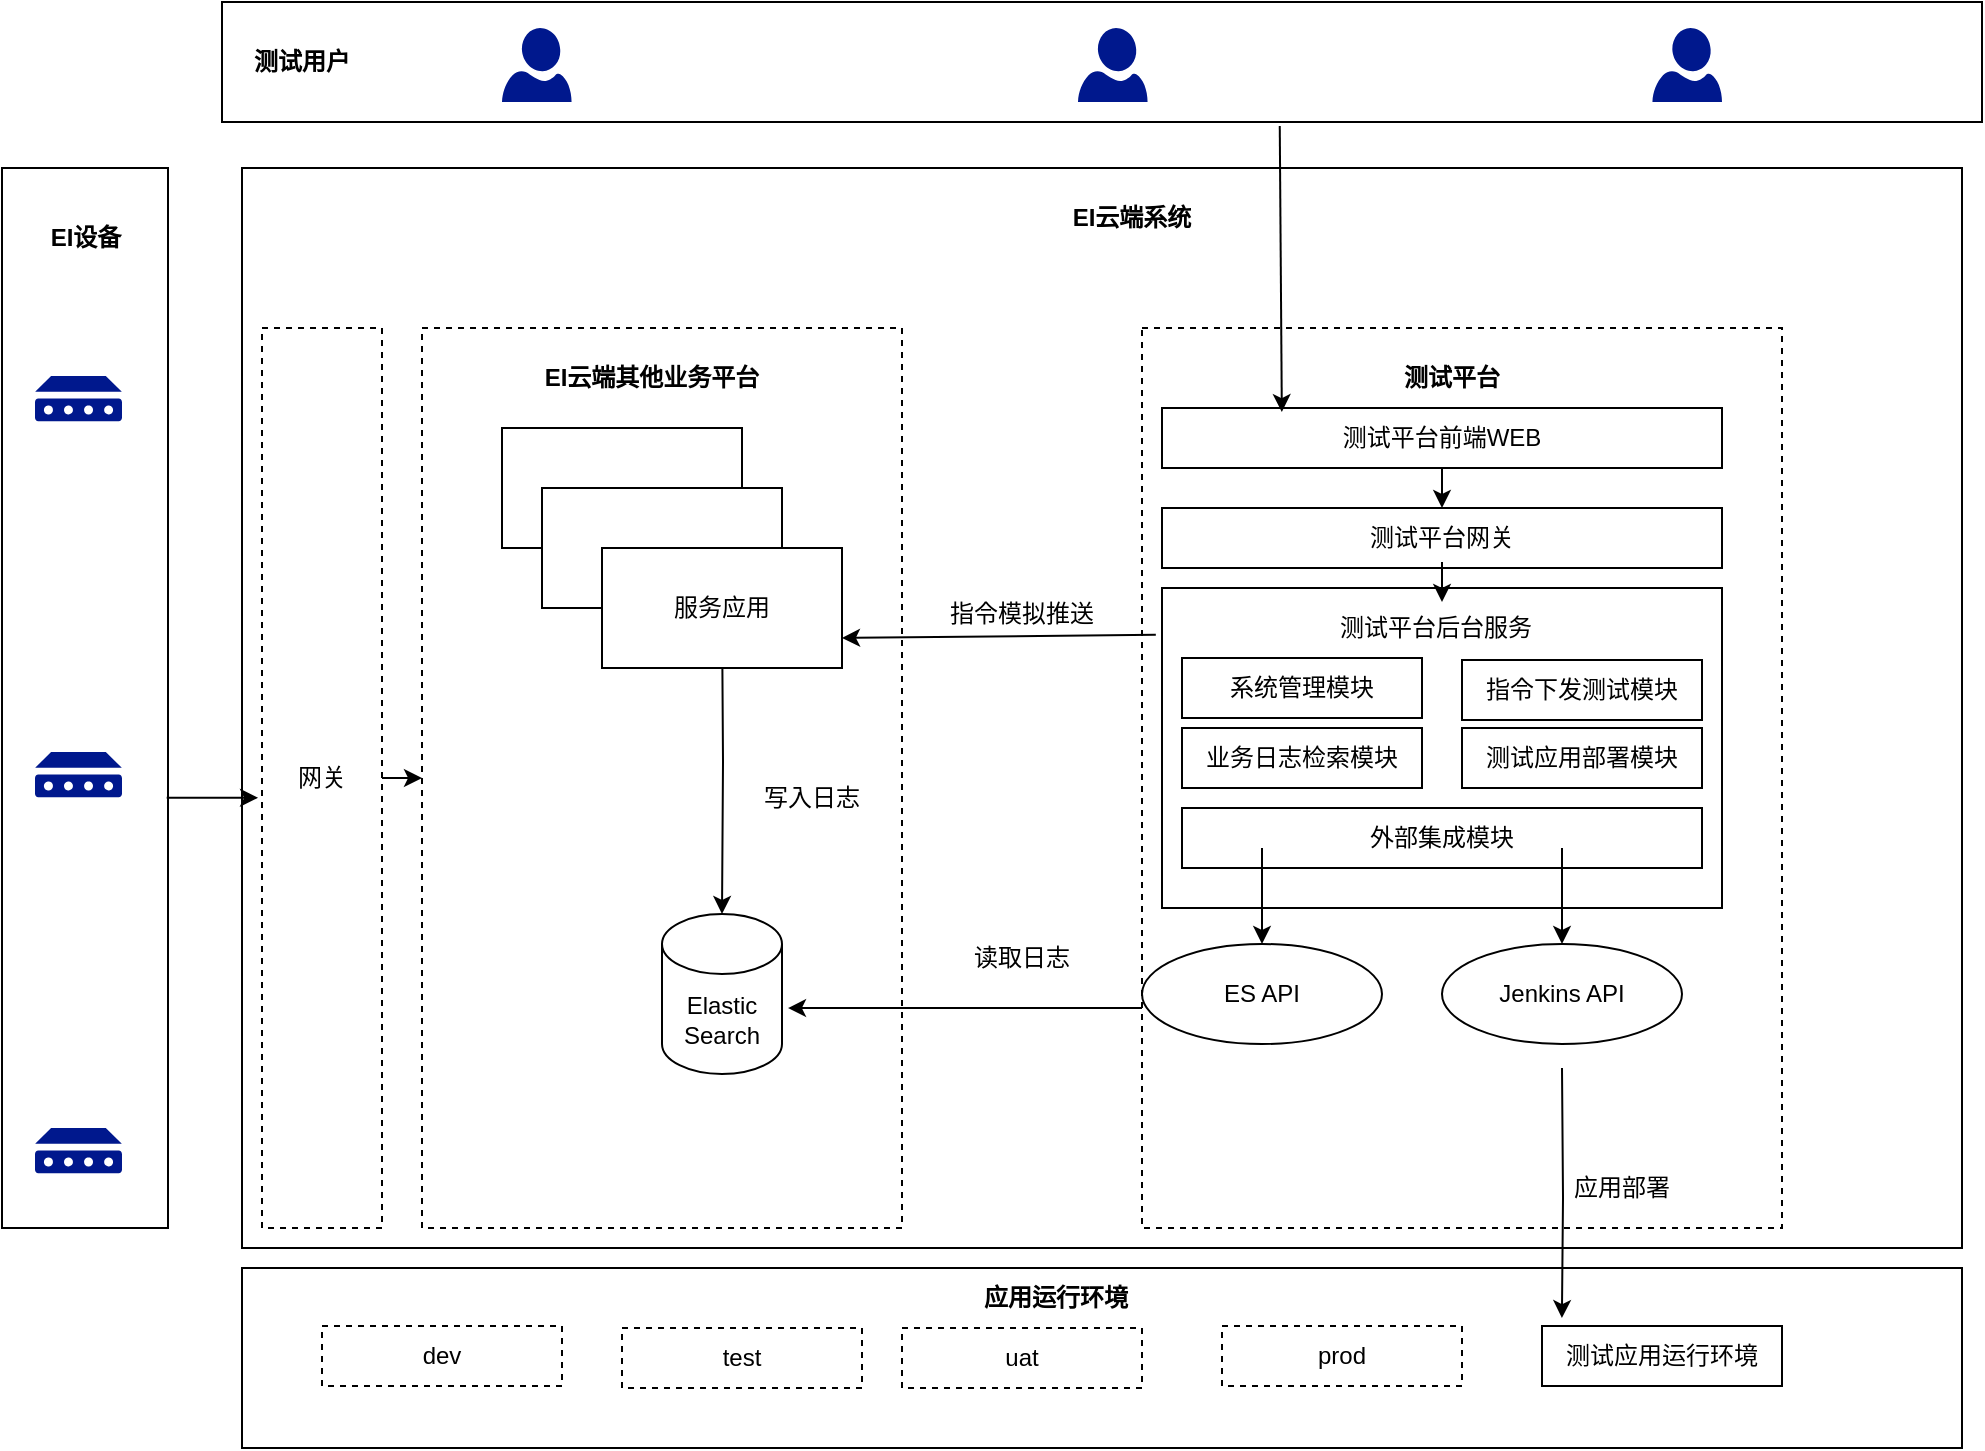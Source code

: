 <mxfile version="21.1.4" type="github">
  <diagram name="第 1 页" id="uFjWT83I7Ejn4S5-Miyl">
    <mxGraphModel dx="1434" dy="708" grid="1" gridSize="10" guides="1" tooltips="1" connect="1" arrows="1" fold="1" page="1" pageScale="1" pageWidth="827" pageHeight="1169" math="0" shadow="0">
      <root>
        <mxCell id="0" />
        <mxCell id="1" parent="0" />
        <mxCell id="CeQ3qS0UjfWJx3HilS1l-1" value="" style="rounded=0;whiteSpace=wrap;html=1;" vertex="1" parent="1">
          <mxGeometry x="300" y="150" width="880" height="60" as="geometry" />
        </mxCell>
        <mxCell id="CeQ3qS0UjfWJx3HilS1l-2" value="" style="rounded=0;whiteSpace=wrap;html=1;" vertex="1" parent="1">
          <mxGeometry x="190" y="233" width="83" height="530" as="geometry" />
        </mxCell>
        <mxCell id="CeQ3qS0UjfWJx3HilS1l-3" value="" style="rounded=0;whiteSpace=wrap;html=1;" vertex="1" parent="1">
          <mxGeometry x="310" y="233" width="860" height="540" as="geometry" />
        </mxCell>
        <mxCell id="CeQ3qS0UjfWJx3HilS1l-4" value="" style="rounded=0;whiteSpace=wrap;html=1;" vertex="1" parent="1">
          <mxGeometry x="310" y="783" width="860" height="90" as="geometry" />
        </mxCell>
        <mxCell id="CeQ3qS0UjfWJx3HilS1l-5" value="" style="rounded=0;whiteSpace=wrap;html=1;dashed=1;fillColor=#FFFFFF;" vertex="1" parent="1">
          <mxGeometry x="760" y="313" width="320" height="450" as="geometry" />
        </mxCell>
        <mxCell id="CeQ3qS0UjfWJx3HilS1l-6" style="edgeStyle=orthogonalEdgeStyle;rounded=0;orthogonalLoop=1;jettySize=auto;html=1;entryX=0.083;entryY=-0.133;entryDx=0;entryDy=0;exitX=0.5;exitY=1;exitDx=0;exitDy=0;entryPerimeter=0;" edge="1" parent="1" target="CeQ3qS0UjfWJx3HilS1l-28">
          <mxGeometry relative="1" as="geometry">
            <mxPoint x="970" y="683" as="sourcePoint" />
            <mxPoint x="970" y="833" as="targetPoint" />
          </mxGeometry>
        </mxCell>
        <mxCell id="CeQ3qS0UjfWJx3HilS1l-7" value="" style="rounded=0;whiteSpace=wrap;html=1;dashed=1;" vertex="1" parent="1">
          <mxGeometry x="400" y="313" width="240" height="450" as="geometry" />
        </mxCell>
        <mxCell id="CeQ3qS0UjfWJx3HilS1l-8" value="Elastic Search" style="shape=cylinder3;whiteSpace=wrap;html=1;boundedLbl=1;backgroundOutline=1;size=15;" vertex="1" parent="1">
          <mxGeometry x="520" y="606" width="60" height="80" as="geometry" />
        </mxCell>
        <mxCell id="CeQ3qS0UjfWJx3HilS1l-9" style="edgeStyle=orthogonalEdgeStyle;rounded=0;orthogonalLoop=1;jettySize=auto;html=1;exitX=0.5;exitY=1;exitDx=0;exitDy=0;" edge="1" parent="1" target="CeQ3qS0UjfWJx3HilS1l-8">
          <mxGeometry relative="1" as="geometry">
            <mxPoint x="550" y="453" as="sourcePoint" />
          </mxGeometry>
        </mxCell>
        <mxCell id="CeQ3qS0UjfWJx3HilS1l-10" value="写入日志" style="text;html=1;strokeColor=none;fillColor=none;align=center;verticalAlign=middle;whiteSpace=wrap;rounded=0;" vertex="1" parent="1">
          <mxGeometry x="540" y="533" width="110" height="30" as="geometry" />
        </mxCell>
        <mxCell id="CeQ3qS0UjfWJx3HilS1l-11" value="" style="rounded=0;whiteSpace=wrap;html=1;" vertex="1" parent="1">
          <mxGeometry x="770" y="443" width="280" height="160" as="geometry" />
        </mxCell>
        <mxCell id="CeQ3qS0UjfWJx3HilS1l-12" value="测试平台前端WEB" style="rounded=0;whiteSpace=wrap;html=1;" vertex="1" parent="1">
          <mxGeometry x="770" y="353" width="280" height="30" as="geometry" />
        </mxCell>
        <mxCell id="CeQ3qS0UjfWJx3HilS1l-13" value="&lt;b&gt;测试平台&lt;/b&gt;" style="text;html=1;strokeColor=none;fillColor=none;align=center;verticalAlign=middle;whiteSpace=wrap;rounded=0;" vertex="1" parent="1">
          <mxGeometry x="885" y="323" width="60" height="30" as="geometry" />
        </mxCell>
        <mxCell id="CeQ3qS0UjfWJx3HilS1l-14" value="&lt;b&gt;EI云端系统&lt;/b&gt;" style="text;html=1;strokeColor=none;fillColor=none;align=center;verticalAlign=middle;whiteSpace=wrap;rounded=0;" vertex="1" parent="1">
          <mxGeometry x="690" y="243" width="130" height="30" as="geometry" />
        </mxCell>
        <mxCell id="CeQ3qS0UjfWJx3HilS1l-15" value="" style="rounded=0;whiteSpace=wrap;html=1;" vertex="1" parent="1">
          <mxGeometry x="440" y="363" width="120" height="60" as="geometry" />
        </mxCell>
        <mxCell id="CeQ3qS0UjfWJx3HilS1l-16" value="" style="rounded=0;whiteSpace=wrap;html=1;" vertex="1" parent="1">
          <mxGeometry x="460" y="393" width="120" height="60" as="geometry" />
        </mxCell>
        <mxCell id="CeQ3qS0UjfWJx3HilS1l-17" value="服务应用" style="rounded=0;whiteSpace=wrap;html=1;" vertex="1" parent="1">
          <mxGeometry x="490" y="423" width="120" height="60" as="geometry" />
        </mxCell>
        <mxCell id="CeQ3qS0UjfWJx3HilS1l-18" value="&lt;b&gt;EI云端其他业务平台&lt;/b&gt;" style="text;html=1;strokeColor=none;fillColor=none;align=center;verticalAlign=middle;whiteSpace=wrap;rounded=0;" vertex="1" parent="1">
          <mxGeometry x="450" y="323" width="130" height="30" as="geometry" />
        </mxCell>
        <mxCell id="CeQ3qS0UjfWJx3HilS1l-19" value="读取日志" style="text;html=1;strokeColor=none;fillColor=none;align=center;verticalAlign=middle;whiteSpace=wrap;rounded=0;" vertex="1" parent="1">
          <mxGeometry x="670" y="613" width="60" height="30" as="geometry" />
        </mxCell>
        <mxCell id="CeQ3qS0UjfWJx3HilS1l-20" value="测试平台网关" style="rounded=0;whiteSpace=wrap;html=1;" vertex="1" parent="1">
          <mxGeometry x="770" y="403" width="280" height="30" as="geometry" />
        </mxCell>
        <mxCell id="CeQ3qS0UjfWJx3HilS1l-21" value="" style="endArrow=classic;html=1;rounded=0;exitX=0;exitY=0.5;exitDx=0;exitDy=0;entryX=1.05;entryY=0.588;entryDx=0;entryDy=0;entryPerimeter=0;" edge="1" parent="1" target="CeQ3qS0UjfWJx3HilS1l-8">
          <mxGeometry width="50" height="50" relative="1" as="geometry">
            <mxPoint x="760" y="653" as="sourcePoint" />
            <mxPoint x="580" y="653" as="targetPoint" />
          </mxGeometry>
        </mxCell>
        <mxCell id="CeQ3qS0UjfWJx3HilS1l-22" value="" style="endArrow=classic;html=1;rounded=0;exitX=-0.011;exitY=0.146;exitDx=0;exitDy=0;entryX=1;entryY=0.75;entryDx=0;entryDy=0;exitPerimeter=0;" edge="1" parent="1" source="CeQ3qS0UjfWJx3HilS1l-11" target="CeQ3qS0UjfWJx3HilS1l-17">
          <mxGeometry width="50" height="50" relative="1" as="geometry">
            <mxPoint x="770" y="463" as="sourcePoint" />
            <mxPoint x="610" y="463" as="targetPoint" />
          </mxGeometry>
        </mxCell>
        <mxCell id="CeQ3qS0UjfWJx3HilS1l-23" value="dev" style="rounded=0;whiteSpace=wrap;html=1;dashed=1;" vertex="1" parent="1">
          <mxGeometry x="350" y="812" width="120" height="30" as="geometry" />
        </mxCell>
        <mxCell id="CeQ3qS0UjfWJx3HilS1l-24" value="test" style="rounded=0;whiteSpace=wrap;html=1;dashed=1;" vertex="1" parent="1">
          <mxGeometry x="500" y="813" width="120" height="30" as="geometry" />
        </mxCell>
        <mxCell id="CeQ3qS0UjfWJx3HilS1l-25" value="uat" style="rounded=0;whiteSpace=wrap;html=1;dashed=1;" vertex="1" parent="1">
          <mxGeometry x="640" y="813" width="120" height="30" as="geometry" />
        </mxCell>
        <mxCell id="CeQ3qS0UjfWJx3HilS1l-26" value="prod" style="rounded=0;whiteSpace=wrap;html=1;dashed=1;" vertex="1" parent="1">
          <mxGeometry x="800" y="812" width="120" height="30" as="geometry" />
        </mxCell>
        <mxCell id="CeQ3qS0UjfWJx3HilS1l-27" style="edgeStyle=orthogonalEdgeStyle;rounded=0;orthogonalLoop=1;jettySize=auto;html=1;exitX=0.5;exitY=1;exitDx=0;exitDy=0;" edge="1" parent="1" source="CeQ3qS0UjfWJx3HilS1l-24" target="CeQ3qS0UjfWJx3HilS1l-24">
          <mxGeometry relative="1" as="geometry" />
        </mxCell>
        <mxCell id="CeQ3qS0UjfWJx3HilS1l-28" value="测试应用运行环境" style="rounded=0;whiteSpace=wrap;html=1;" vertex="1" parent="1">
          <mxGeometry x="960" y="812" width="120" height="30" as="geometry" />
        </mxCell>
        <mxCell id="CeQ3qS0UjfWJx3HilS1l-29" value="" style="endArrow=classic;html=1;rounded=0;exitX=0.5;exitY=1;exitDx=0;exitDy=0;" edge="1" parent="1" source="CeQ3qS0UjfWJx3HilS1l-12" target="CeQ3qS0UjfWJx3HilS1l-20">
          <mxGeometry width="50" height="50" relative="1" as="geometry">
            <mxPoint x="900" y="393" as="sourcePoint" />
            <mxPoint x="950" y="343" as="targetPoint" />
          </mxGeometry>
        </mxCell>
        <mxCell id="CeQ3qS0UjfWJx3HilS1l-30" value="" style="endArrow=classic;html=1;rounded=0;exitX=0.5;exitY=1;exitDx=0;exitDy=0;" edge="1" parent="1">
          <mxGeometry width="50" height="50" relative="1" as="geometry">
            <mxPoint x="910" y="430" as="sourcePoint" />
            <mxPoint x="910" y="450" as="targetPoint" />
          </mxGeometry>
        </mxCell>
        <mxCell id="CeQ3qS0UjfWJx3HilS1l-31" value="应用部署" style="text;html=1;strokeColor=none;fillColor=none;align=center;verticalAlign=middle;whiteSpace=wrap;rounded=0;" vertex="1" parent="1">
          <mxGeometry x="970" y="728" width="60" height="30" as="geometry" />
        </mxCell>
        <mxCell id="CeQ3qS0UjfWJx3HilS1l-32" value="&lt;br&gt;指令模拟推送" style="text;html=1;strokeColor=none;fillColor=none;align=center;verticalAlign=middle;whiteSpace=wrap;rounded=0;" vertex="1" parent="1">
          <mxGeometry x="595" y="443" width="210" height="10" as="geometry" />
        </mxCell>
        <mxCell id="CeQ3qS0UjfWJx3HilS1l-33" value="ES API" style="ellipse;whiteSpace=wrap;html=1;fillColor=#FFFFFF;" vertex="1" parent="1">
          <mxGeometry x="760" y="621" width="120" height="50" as="geometry" />
        </mxCell>
        <mxCell id="CeQ3qS0UjfWJx3HilS1l-34" value="Jenkins API" style="ellipse;whiteSpace=wrap;html=1;fillColor=#FFFFFF;" vertex="1" parent="1">
          <mxGeometry x="910" y="621" width="120" height="50" as="geometry" />
        </mxCell>
        <mxCell id="CeQ3qS0UjfWJx3HilS1l-35" value="" style="sketch=0;aspect=fixed;pointerEvents=1;shadow=0;dashed=0;html=1;strokeColor=none;labelPosition=center;verticalLabelPosition=bottom;verticalAlign=top;align=center;fillColor=#00188D;shape=mxgraph.azure.user" vertex="1" parent="1">
          <mxGeometry x="728" y="163" width="34.78" height="37" as="geometry" />
        </mxCell>
        <mxCell id="CeQ3qS0UjfWJx3HilS1l-36" value="" style="endArrow=classic;html=1;rounded=0;entryX=0.214;entryY=0.067;entryDx=0;entryDy=0;entryPerimeter=0;exitX=0.601;exitY=1.033;exitDx=0;exitDy=0;exitPerimeter=0;" edge="1" parent="1" source="CeQ3qS0UjfWJx3HilS1l-1" target="CeQ3qS0UjfWJx3HilS1l-12">
          <mxGeometry width="50" height="50" relative="1" as="geometry">
            <mxPoint x="830" y="183" as="sourcePoint" />
            <mxPoint x="950" y="113" as="targetPoint" />
          </mxGeometry>
        </mxCell>
        <mxCell id="CeQ3qS0UjfWJx3HilS1l-37" value="网关" style="rounded=0;whiteSpace=wrap;html=1;dashed=1;fillColor=#FFFFFF;" vertex="1" parent="1">
          <mxGeometry x="320" y="313" width="60" height="450" as="geometry" />
        </mxCell>
        <mxCell id="CeQ3qS0UjfWJx3HilS1l-38" value="&lt;b&gt;EI设备&lt;/b&gt;" style="text;html=1;strokeColor=none;fillColor=none;align=center;verticalAlign=middle;whiteSpace=wrap;rounded=0;" vertex="1" parent="1">
          <mxGeometry x="201.5" y="253" width="60" height="30" as="geometry" />
        </mxCell>
        <mxCell id="CeQ3qS0UjfWJx3HilS1l-39" value="" style="endArrow=classic;html=1;rounded=0;exitX=0.992;exitY=0.594;exitDx=0;exitDy=0;exitPerimeter=0;entryX=-0.033;entryY=0.522;entryDx=0;entryDy=0;entryPerimeter=0;" edge="1" parent="1" source="CeQ3qS0UjfWJx3HilS1l-2" target="CeQ3qS0UjfWJx3HilS1l-37">
          <mxGeometry width="50" height="50" relative="1" as="geometry">
            <mxPoint x="250" y="563" as="sourcePoint" />
            <mxPoint x="300" y="513" as="targetPoint" />
          </mxGeometry>
        </mxCell>
        <mxCell id="CeQ3qS0UjfWJx3HilS1l-40" value="" style="endArrow=classic;html=1;rounded=0;" edge="1" parent="1" source="CeQ3qS0UjfWJx3HilS1l-37" target="CeQ3qS0UjfWJx3HilS1l-7">
          <mxGeometry width="50" height="50" relative="1" as="geometry">
            <mxPoint x="370" y="573" as="sourcePoint" />
            <mxPoint x="420" y="523" as="targetPoint" />
          </mxGeometry>
        </mxCell>
        <mxCell id="CeQ3qS0UjfWJx3HilS1l-41" value="&lt;b&gt;测试用户&lt;/b&gt;" style="text;html=1;strokeColor=none;fillColor=none;align=center;verticalAlign=middle;whiteSpace=wrap;rounded=0;" vertex="1" parent="1">
          <mxGeometry x="310" y="165" width="60" height="30" as="geometry" />
        </mxCell>
        <mxCell id="CeQ3qS0UjfWJx3HilS1l-42" value="系统管理模块" style="rounded=0;whiteSpace=wrap;html=1;" vertex="1" parent="1">
          <mxGeometry x="780" y="478" width="120" height="30" as="geometry" />
        </mxCell>
        <mxCell id="CeQ3qS0UjfWJx3HilS1l-43" value="指令下发测试模块" style="rounded=0;whiteSpace=wrap;html=1;" vertex="1" parent="1">
          <mxGeometry x="920" y="479" width="120" height="30" as="geometry" />
        </mxCell>
        <mxCell id="CeQ3qS0UjfWJx3HilS1l-44" value="业务日志检索模块" style="rounded=0;whiteSpace=wrap;html=1;" vertex="1" parent="1">
          <mxGeometry x="780" y="513" width="120" height="30" as="geometry" />
        </mxCell>
        <mxCell id="CeQ3qS0UjfWJx3HilS1l-45" value="测试应用部署模块" style="rounded=0;whiteSpace=wrap;html=1;" vertex="1" parent="1">
          <mxGeometry x="920" y="513" width="120" height="30" as="geometry" />
        </mxCell>
        <mxCell id="CeQ3qS0UjfWJx3HilS1l-46" value="外部集成模块" style="rounded=0;whiteSpace=wrap;html=1;" vertex="1" parent="1">
          <mxGeometry x="780" y="553" width="260" height="30" as="geometry" />
        </mxCell>
        <mxCell id="CeQ3qS0UjfWJx3HilS1l-47" value="" style="endArrow=classic;html=1;rounded=0;" edge="1" parent="1" target="CeQ3qS0UjfWJx3HilS1l-33">
          <mxGeometry width="50" height="50" relative="1" as="geometry">
            <mxPoint x="820" y="573" as="sourcePoint" />
            <mxPoint x="890" y="543" as="targetPoint" />
          </mxGeometry>
        </mxCell>
        <mxCell id="CeQ3qS0UjfWJx3HilS1l-48" value="" style="endArrow=classic;html=1;rounded=0;entryX=0.5;entryY=0;entryDx=0;entryDy=0;" edge="1" parent="1" target="CeQ3qS0UjfWJx3HilS1l-34">
          <mxGeometry width="50" height="50" relative="1" as="geometry">
            <mxPoint x="970" y="573" as="sourcePoint" />
            <mxPoint x="831.071" y="631.004" as="targetPoint" />
          </mxGeometry>
        </mxCell>
        <mxCell id="CeQ3qS0UjfWJx3HilS1l-49" value="测试平台后台服务" style="text;html=1;strokeColor=none;fillColor=none;align=center;verticalAlign=middle;whiteSpace=wrap;rounded=0;" vertex="1" parent="1">
          <mxGeometry x="852" y="448" width="110" height="30" as="geometry" />
        </mxCell>
        <mxCell id="CeQ3qS0UjfWJx3HilS1l-50" value="&lt;b&gt;应用运行环境&lt;/b&gt;" style="text;html=1;strokeColor=none;fillColor=none;align=center;verticalAlign=middle;whiteSpace=wrap;rounded=0;" vertex="1" parent="1">
          <mxGeometry x="629" y="783" width="176" height="30" as="geometry" />
        </mxCell>
        <mxCell id="CeQ3qS0UjfWJx3HilS1l-51" value="" style="sketch=0;aspect=fixed;pointerEvents=1;shadow=0;dashed=0;html=1;strokeColor=none;labelPosition=center;verticalLabelPosition=bottom;verticalAlign=top;align=center;fillColor=#00188D;shape=mxgraph.mscae.enterprise.device" vertex="1" parent="1">
          <mxGeometry x="206.5" y="337" width="43.5" height="22.62" as="geometry" />
        </mxCell>
        <mxCell id="CeQ3qS0UjfWJx3HilS1l-52" value="" style="sketch=0;aspect=fixed;pointerEvents=1;shadow=0;dashed=0;html=1;strokeColor=none;labelPosition=center;verticalLabelPosition=bottom;verticalAlign=top;align=center;fillColor=#00188D;shape=mxgraph.azure.user" vertex="1" parent="1">
          <mxGeometry x="440" y="163" width="34.78" height="37" as="geometry" />
        </mxCell>
        <mxCell id="CeQ3qS0UjfWJx3HilS1l-53" value="" style="sketch=0;aspect=fixed;pointerEvents=1;shadow=0;dashed=0;html=1;strokeColor=none;labelPosition=center;verticalLabelPosition=bottom;verticalAlign=top;align=center;fillColor=#00188D;shape=mxgraph.azure.user" vertex="1" parent="1">
          <mxGeometry x="1015.22" y="163" width="34.78" height="37" as="geometry" />
        </mxCell>
        <mxCell id="CeQ3qS0UjfWJx3HilS1l-54" value="" style="sketch=0;aspect=fixed;pointerEvents=1;shadow=0;dashed=0;html=1;strokeColor=none;labelPosition=center;verticalLabelPosition=bottom;verticalAlign=top;align=center;fillColor=#00188D;shape=mxgraph.mscae.enterprise.device" vertex="1" parent="1">
          <mxGeometry x="206.5" y="525" width="43.5" height="22.62" as="geometry" />
        </mxCell>
        <mxCell id="CeQ3qS0UjfWJx3HilS1l-55" value="" style="sketch=0;aspect=fixed;pointerEvents=1;shadow=0;dashed=0;html=1;strokeColor=none;labelPosition=center;verticalLabelPosition=bottom;verticalAlign=top;align=center;fillColor=#00188D;shape=mxgraph.mscae.enterprise.device" vertex="1" parent="1">
          <mxGeometry x="206.5" y="713" width="43.5" height="22.62" as="geometry" />
        </mxCell>
      </root>
    </mxGraphModel>
  </diagram>
</mxfile>
